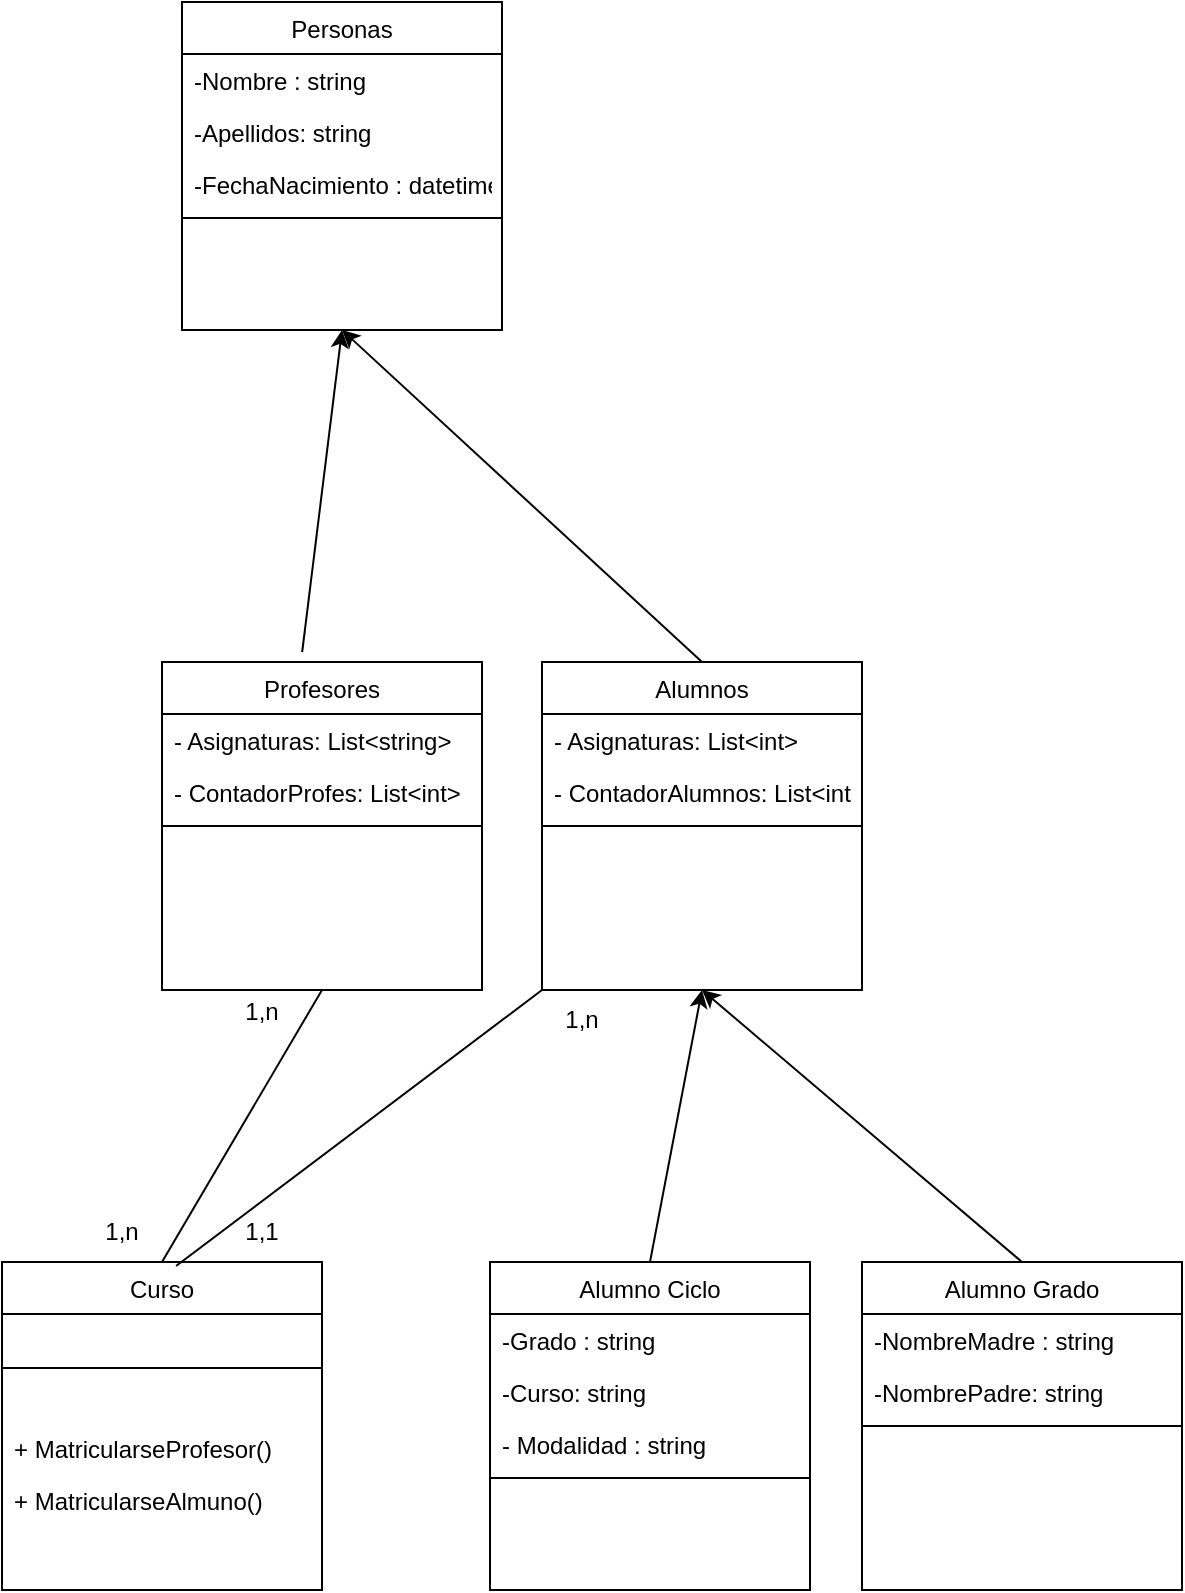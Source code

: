 <mxfile version="21.4.0" type="device">
  <diagram id="C5RBs43oDa-KdzZeNtuy" name="Page-1">
    <mxGraphModel dx="2074" dy="1099" grid="1" gridSize="10" guides="1" tooltips="1" connect="1" arrows="1" fold="1" page="1" pageScale="1" pageWidth="827" pageHeight="1169" math="0" shadow="0">
      <root>
        <mxCell id="WIyWlLk6GJQsqaUBKTNV-0" />
        <mxCell id="WIyWlLk6GJQsqaUBKTNV-1" parent="WIyWlLk6GJQsqaUBKTNV-0" />
        <mxCell id="JXy6QG3M2U4WXVQ3IxAi-196" value="Profesores" style="swimlane;fontStyle=0;align=center;verticalAlign=top;childLayout=stackLayout;horizontal=1;startSize=26;horizontalStack=0;resizeParent=1;resizeLast=0;collapsible=1;marginBottom=0;rounded=0;shadow=0;strokeWidth=1;" vertex="1" parent="WIyWlLk6GJQsqaUBKTNV-1">
          <mxGeometry x="620" y="600" width="160" height="164" as="geometry">
            <mxRectangle x="230" y="140" width="160" height="26" as="alternateBounds" />
          </mxGeometry>
        </mxCell>
        <mxCell id="JXy6QG3M2U4WXVQ3IxAi-197" value="- Asignaturas: List&lt;string&gt;" style="text;align=left;verticalAlign=top;spacingLeft=4;spacingRight=4;overflow=hidden;rotatable=0;points=[[0,0.5],[1,0.5]];portConstraint=eastwest;rounded=0;shadow=0;html=0;" vertex="1" parent="JXy6QG3M2U4WXVQ3IxAi-196">
          <mxGeometry y="26" width="160" height="26" as="geometry" />
        </mxCell>
        <mxCell id="JXy6QG3M2U4WXVQ3IxAi-198" value="- ContadorProfes: List&lt;int&gt;" style="text;align=left;verticalAlign=top;spacingLeft=4;spacingRight=4;overflow=hidden;rotatable=0;points=[[0,0.5],[1,0.5]];portConstraint=eastwest;rounded=0;shadow=0;html=0;" vertex="1" parent="JXy6QG3M2U4WXVQ3IxAi-196">
          <mxGeometry y="52" width="160" height="26" as="geometry" />
        </mxCell>
        <mxCell id="JXy6QG3M2U4WXVQ3IxAi-199" value="" style="line;html=1;strokeWidth=1;align=left;verticalAlign=middle;spacingTop=-1;spacingLeft=3;spacingRight=3;rotatable=0;labelPosition=right;points=[];portConstraint=eastwest;" vertex="1" parent="JXy6QG3M2U4WXVQ3IxAi-196">
          <mxGeometry y="78" width="160" height="8" as="geometry" />
        </mxCell>
        <mxCell id="JXy6QG3M2U4WXVQ3IxAi-200" value="Alumnos" style="swimlane;fontStyle=0;align=center;verticalAlign=top;childLayout=stackLayout;horizontal=1;startSize=26;horizontalStack=0;resizeParent=1;resizeLast=0;collapsible=1;marginBottom=0;rounded=0;shadow=0;strokeWidth=1;" vertex="1" parent="WIyWlLk6GJQsqaUBKTNV-1">
          <mxGeometry x="810" y="600" width="160" height="164" as="geometry">
            <mxRectangle x="230" y="140" width="160" height="26" as="alternateBounds" />
          </mxGeometry>
        </mxCell>
        <mxCell id="JXy6QG3M2U4WXVQ3IxAi-201" value="- Asignaturas: List&lt;int&gt;" style="text;align=left;verticalAlign=top;spacingLeft=4;spacingRight=4;overflow=hidden;rotatable=0;points=[[0,0.5],[1,0.5]];portConstraint=eastwest;rounded=0;shadow=0;html=0;" vertex="1" parent="JXy6QG3M2U4WXVQ3IxAi-200">
          <mxGeometry y="26" width="160" height="26" as="geometry" />
        </mxCell>
        <mxCell id="JXy6QG3M2U4WXVQ3IxAi-202" value="- ContadorAlumnos: List&lt;int&gt;" style="text;align=left;verticalAlign=top;spacingLeft=4;spacingRight=4;overflow=hidden;rotatable=0;points=[[0,0.5],[1,0.5]];portConstraint=eastwest;rounded=0;shadow=0;html=0;" vertex="1" parent="JXy6QG3M2U4WXVQ3IxAi-200">
          <mxGeometry y="52" width="160" height="26" as="geometry" />
        </mxCell>
        <mxCell id="JXy6QG3M2U4WXVQ3IxAi-203" value="" style="line;html=1;strokeWidth=1;align=left;verticalAlign=middle;spacingTop=-1;spacingLeft=3;spacingRight=3;rotatable=0;labelPosition=right;points=[];portConstraint=eastwest;" vertex="1" parent="JXy6QG3M2U4WXVQ3IxAi-200">
          <mxGeometry y="78" width="160" height="8" as="geometry" />
        </mxCell>
        <mxCell id="JXy6QG3M2U4WXVQ3IxAi-204" value="Personas" style="swimlane;fontStyle=0;align=center;verticalAlign=top;childLayout=stackLayout;horizontal=1;startSize=26;horizontalStack=0;resizeParent=1;resizeLast=0;collapsible=1;marginBottom=0;rounded=0;shadow=0;strokeWidth=1;" vertex="1" parent="WIyWlLk6GJQsqaUBKTNV-1">
          <mxGeometry x="630" y="270" width="160" height="164" as="geometry">
            <mxRectangle x="230" y="140" width="160" height="26" as="alternateBounds" />
          </mxGeometry>
        </mxCell>
        <mxCell id="JXy6QG3M2U4WXVQ3IxAi-205" value="-Nombre : string" style="text;align=left;verticalAlign=top;spacingLeft=4;spacingRight=4;overflow=hidden;rotatable=0;points=[[0,0.5],[1,0.5]];portConstraint=eastwest;" vertex="1" parent="JXy6QG3M2U4WXVQ3IxAi-204">
          <mxGeometry y="26" width="160" height="26" as="geometry" />
        </mxCell>
        <mxCell id="JXy6QG3M2U4WXVQ3IxAi-206" value="-Apellidos: string" style="text;align=left;verticalAlign=top;spacingLeft=4;spacingRight=4;overflow=hidden;rotatable=0;points=[[0,0.5],[1,0.5]];portConstraint=eastwest;rounded=0;shadow=0;html=0;" vertex="1" parent="JXy6QG3M2U4WXVQ3IxAi-204">
          <mxGeometry y="52" width="160" height="26" as="geometry" />
        </mxCell>
        <mxCell id="JXy6QG3M2U4WXVQ3IxAi-207" value="-FechaNacimiento : datetime&#xa;" style="text;align=left;verticalAlign=top;spacingLeft=4;spacingRight=4;overflow=hidden;rotatable=0;points=[[0,0.5],[1,0.5]];portConstraint=eastwest;rounded=0;shadow=0;html=0;" vertex="1" parent="JXy6QG3M2U4WXVQ3IxAi-204">
          <mxGeometry y="78" width="160" height="26" as="geometry" />
        </mxCell>
        <mxCell id="JXy6QG3M2U4WXVQ3IxAi-208" value="" style="line;html=1;strokeWidth=1;align=left;verticalAlign=middle;spacingTop=-1;spacingLeft=3;spacingRight=3;rotatable=0;labelPosition=right;points=[];portConstraint=eastwest;" vertex="1" parent="JXy6QG3M2U4WXVQ3IxAi-204">
          <mxGeometry y="104" width="160" height="8" as="geometry" />
        </mxCell>
        <mxCell id="JXy6QG3M2U4WXVQ3IxAi-209" value="" style="endArrow=classic;html=1;rounded=0;exitX=0.5;exitY=0;exitDx=0;exitDy=0;entryX=0.5;entryY=1;entryDx=0;entryDy=0;" edge="1" parent="WIyWlLk6GJQsqaUBKTNV-1" source="JXy6QG3M2U4WXVQ3IxAi-200" target="JXy6QG3M2U4WXVQ3IxAi-204">
          <mxGeometry width="50" height="50" relative="1" as="geometry">
            <mxPoint x="750" y="590" as="sourcePoint" />
            <mxPoint x="660" y="450" as="targetPoint" />
          </mxGeometry>
        </mxCell>
        <mxCell id="JXy6QG3M2U4WXVQ3IxAi-210" value="" style="endArrow=classic;html=1;rounded=0;exitX=0.438;exitY=-0.03;exitDx=0;exitDy=0;exitPerimeter=0;entryX=0.5;entryY=1;entryDx=0;entryDy=0;" edge="1" parent="WIyWlLk6GJQsqaUBKTNV-1" source="JXy6QG3M2U4WXVQ3IxAi-196" target="JXy6QG3M2U4WXVQ3IxAi-204">
          <mxGeometry width="50" height="50" relative="1" as="geometry">
            <mxPoint x="840" y="600" as="sourcePoint" />
            <mxPoint x="630" y="450" as="targetPoint" />
          </mxGeometry>
        </mxCell>
        <mxCell id="JXy6QG3M2U4WXVQ3IxAi-211" value="Alumno Ciclo" style="swimlane;fontStyle=0;align=center;verticalAlign=top;childLayout=stackLayout;horizontal=1;startSize=26;horizontalStack=0;resizeParent=1;resizeLast=0;collapsible=1;marginBottom=0;rounded=0;shadow=0;strokeWidth=1;" vertex="1" parent="WIyWlLk6GJQsqaUBKTNV-1">
          <mxGeometry x="784" y="900" width="160" height="164" as="geometry">
            <mxRectangle x="230" y="140" width="160" height="26" as="alternateBounds" />
          </mxGeometry>
        </mxCell>
        <mxCell id="JXy6QG3M2U4WXVQ3IxAi-212" value="-Grado : string" style="text;align=left;verticalAlign=top;spacingLeft=4;spacingRight=4;overflow=hidden;rotatable=0;points=[[0,0.5],[1,0.5]];portConstraint=eastwest;" vertex="1" parent="JXy6QG3M2U4WXVQ3IxAi-211">
          <mxGeometry y="26" width="160" height="26" as="geometry" />
        </mxCell>
        <mxCell id="JXy6QG3M2U4WXVQ3IxAi-213" value="-Curso: string" style="text;align=left;verticalAlign=top;spacingLeft=4;spacingRight=4;overflow=hidden;rotatable=0;points=[[0,0.5],[1,0.5]];portConstraint=eastwest;rounded=0;shadow=0;html=0;" vertex="1" parent="JXy6QG3M2U4WXVQ3IxAi-211">
          <mxGeometry y="52" width="160" height="26" as="geometry" />
        </mxCell>
        <mxCell id="JXy6QG3M2U4WXVQ3IxAi-214" value="- Modalidad : string" style="text;align=left;verticalAlign=top;spacingLeft=4;spacingRight=4;overflow=hidden;rotatable=0;points=[[0,0.5],[1,0.5]];portConstraint=eastwest;rounded=0;shadow=0;html=0;" vertex="1" parent="JXy6QG3M2U4WXVQ3IxAi-211">
          <mxGeometry y="78" width="160" height="26" as="geometry" />
        </mxCell>
        <mxCell id="JXy6QG3M2U4WXVQ3IxAi-215" value="" style="line;html=1;strokeWidth=1;align=left;verticalAlign=middle;spacingTop=-1;spacingLeft=3;spacingRight=3;rotatable=0;labelPosition=right;points=[];portConstraint=eastwest;" vertex="1" parent="JXy6QG3M2U4WXVQ3IxAi-211">
          <mxGeometry y="104" width="160" height="8" as="geometry" />
        </mxCell>
        <mxCell id="JXy6QG3M2U4WXVQ3IxAi-216" value="Alumno Grado" style="swimlane;fontStyle=0;align=center;verticalAlign=top;childLayout=stackLayout;horizontal=1;startSize=26;horizontalStack=0;resizeParent=1;resizeLast=0;collapsible=1;marginBottom=0;rounded=0;shadow=0;strokeWidth=1;" vertex="1" parent="WIyWlLk6GJQsqaUBKTNV-1">
          <mxGeometry x="970" y="900" width="160" height="164" as="geometry">
            <mxRectangle x="230" y="140" width="160" height="26" as="alternateBounds" />
          </mxGeometry>
        </mxCell>
        <mxCell id="JXy6QG3M2U4WXVQ3IxAi-217" value="-NombreMadre : string" style="text;align=left;verticalAlign=top;spacingLeft=4;spacingRight=4;overflow=hidden;rotatable=0;points=[[0,0.5],[1,0.5]];portConstraint=eastwest;" vertex="1" parent="JXy6QG3M2U4WXVQ3IxAi-216">
          <mxGeometry y="26" width="160" height="26" as="geometry" />
        </mxCell>
        <mxCell id="JXy6QG3M2U4WXVQ3IxAi-218" value="-NombrePadre: string" style="text;align=left;verticalAlign=top;spacingLeft=4;spacingRight=4;overflow=hidden;rotatable=0;points=[[0,0.5],[1,0.5]];portConstraint=eastwest;rounded=0;shadow=0;html=0;" vertex="1" parent="JXy6QG3M2U4WXVQ3IxAi-216">
          <mxGeometry y="52" width="160" height="26" as="geometry" />
        </mxCell>
        <mxCell id="JXy6QG3M2U4WXVQ3IxAi-219" value="" style="line;html=1;strokeWidth=1;align=left;verticalAlign=middle;spacingTop=-1;spacingLeft=3;spacingRight=3;rotatable=0;labelPosition=right;points=[];portConstraint=eastwest;" vertex="1" parent="JXy6QG3M2U4WXVQ3IxAi-216">
          <mxGeometry y="78" width="160" height="8" as="geometry" />
        </mxCell>
        <mxCell id="JXy6QG3M2U4WXVQ3IxAi-220" value="" style="endArrow=classic;html=1;rounded=0;exitX=0.5;exitY=0;exitDx=0;exitDy=0;entryX=0.5;entryY=1;entryDx=0;entryDy=0;" edge="1" parent="WIyWlLk6GJQsqaUBKTNV-1" source="JXy6QG3M2U4WXVQ3IxAi-216" target="JXy6QG3M2U4WXVQ3IxAi-200">
          <mxGeometry width="50" height="50" relative="1" as="geometry">
            <mxPoint x="810" y="870" as="sourcePoint" />
            <mxPoint x="710" y="714" as="targetPoint" />
          </mxGeometry>
        </mxCell>
        <mxCell id="JXy6QG3M2U4WXVQ3IxAi-221" value="" style="endArrow=classic;html=1;rounded=0;exitX=0.5;exitY=0;exitDx=0;exitDy=0;entryX=0.5;entryY=1;entryDx=0;entryDy=0;" edge="1" parent="WIyWlLk6GJQsqaUBKTNV-1" source="JXy6QG3M2U4WXVQ3IxAi-211" target="JXy6QG3M2U4WXVQ3IxAi-200">
          <mxGeometry width="50" height="50" relative="1" as="geometry">
            <mxPoint x="820" y="860" as="sourcePoint" />
            <mxPoint x="870" y="810" as="targetPoint" />
          </mxGeometry>
        </mxCell>
        <mxCell id="JXy6QG3M2U4WXVQ3IxAi-222" value="Curso" style="swimlane;fontStyle=0;align=center;verticalAlign=top;childLayout=stackLayout;horizontal=1;startSize=26;horizontalStack=0;resizeParent=1;resizeLast=0;collapsible=1;marginBottom=0;rounded=0;shadow=0;strokeWidth=1;" vertex="1" parent="WIyWlLk6GJQsqaUBKTNV-1">
          <mxGeometry x="540" y="900" width="160" height="164" as="geometry">
            <mxRectangle x="230" y="140" width="160" height="26" as="alternateBounds" />
          </mxGeometry>
        </mxCell>
        <mxCell id="JXy6QG3M2U4WXVQ3IxAi-223" value="" style="line;html=1;strokeWidth=1;align=left;verticalAlign=middle;spacingTop=-1;spacingLeft=3;spacingRight=3;rotatable=0;labelPosition=right;points=[];portConstraint=eastwest;" vertex="1" parent="JXy6QG3M2U4WXVQ3IxAi-222">
          <mxGeometry y="26" width="160" height="54" as="geometry" />
        </mxCell>
        <mxCell id="JXy6QG3M2U4WXVQ3IxAi-224" value="+ MatricularseProfesor()" style="text;align=left;verticalAlign=top;spacingLeft=4;spacingRight=4;overflow=hidden;rotatable=0;points=[[0,0.5],[1,0.5]];portConstraint=eastwest;rounded=0;shadow=0;html=0;" vertex="1" parent="JXy6QG3M2U4WXVQ3IxAi-222">
          <mxGeometry y="80" width="160" height="26" as="geometry" />
        </mxCell>
        <mxCell id="JXy6QG3M2U4WXVQ3IxAi-225" value="+ MatricularseAlmuno()" style="text;align=left;verticalAlign=top;spacingLeft=4;spacingRight=4;overflow=hidden;rotatable=0;points=[[0,0.5],[1,0.5]];portConstraint=eastwest;rounded=0;shadow=0;html=0;" vertex="1" parent="JXy6QG3M2U4WXVQ3IxAi-222">
          <mxGeometry y="106" width="160" height="26" as="geometry" />
        </mxCell>
        <mxCell id="JXy6QG3M2U4WXVQ3IxAi-226" value="" style="endArrow=none;html=1;rounded=0;entryX=0.544;entryY=0.012;entryDx=0;entryDy=0;exitX=0;exitY=1;exitDx=0;exitDy=0;entryPerimeter=0;" edge="1" parent="WIyWlLk6GJQsqaUBKTNV-1" source="JXy6QG3M2U4WXVQ3IxAi-200" target="JXy6QG3M2U4WXVQ3IxAi-222">
          <mxGeometry width="50" height="50" relative="1" as="geometry">
            <mxPoint x="890" y="600" as="sourcePoint" />
            <mxPoint x="870" y="620" as="targetPoint" />
          </mxGeometry>
        </mxCell>
        <mxCell id="JXy6QG3M2U4WXVQ3IxAi-227" value="" style="endArrow=none;html=1;rounded=0;exitX=0.5;exitY=1;exitDx=0;exitDy=0;entryX=0.5;entryY=0;entryDx=0;entryDy=0;" edge="1" parent="WIyWlLk6GJQsqaUBKTNV-1" source="JXy6QG3M2U4WXVQ3IxAi-196" target="JXy6QG3M2U4WXVQ3IxAi-222">
          <mxGeometry width="50" height="50" relative="1" as="geometry">
            <mxPoint x="820" y="670" as="sourcePoint" />
            <mxPoint x="870" y="620" as="targetPoint" />
          </mxGeometry>
        </mxCell>
        <mxCell id="JXy6QG3M2U4WXVQ3IxAi-228" value="1,n" style="text;html=1;strokeColor=none;fillColor=none;align=center;verticalAlign=middle;whiteSpace=wrap;rounded=0;" vertex="1" parent="WIyWlLk6GJQsqaUBKTNV-1">
          <mxGeometry x="570" y="870" width="60" height="30" as="geometry" />
        </mxCell>
        <mxCell id="JXy6QG3M2U4WXVQ3IxAi-229" value="1,n" style="text;html=1;strokeColor=none;fillColor=none;align=center;verticalAlign=middle;whiteSpace=wrap;rounded=0;" vertex="1" parent="WIyWlLk6GJQsqaUBKTNV-1">
          <mxGeometry x="640" y="760" width="60" height="30" as="geometry" />
        </mxCell>
        <mxCell id="JXy6QG3M2U4WXVQ3IxAi-230" value="1,1" style="text;html=1;strokeColor=none;fillColor=none;align=center;verticalAlign=middle;whiteSpace=wrap;rounded=0;" vertex="1" parent="WIyWlLk6GJQsqaUBKTNV-1">
          <mxGeometry x="640" y="870" width="60" height="30" as="geometry" />
        </mxCell>
        <mxCell id="JXy6QG3M2U4WXVQ3IxAi-231" value="1,n" style="text;html=1;strokeColor=none;fillColor=none;align=center;verticalAlign=middle;whiteSpace=wrap;rounded=0;" vertex="1" parent="WIyWlLk6GJQsqaUBKTNV-1">
          <mxGeometry x="800" y="764" width="60" height="30" as="geometry" />
        </mxCell>
      </root>
    </mxGraphModel>
  </diagram>
</mxfile>
